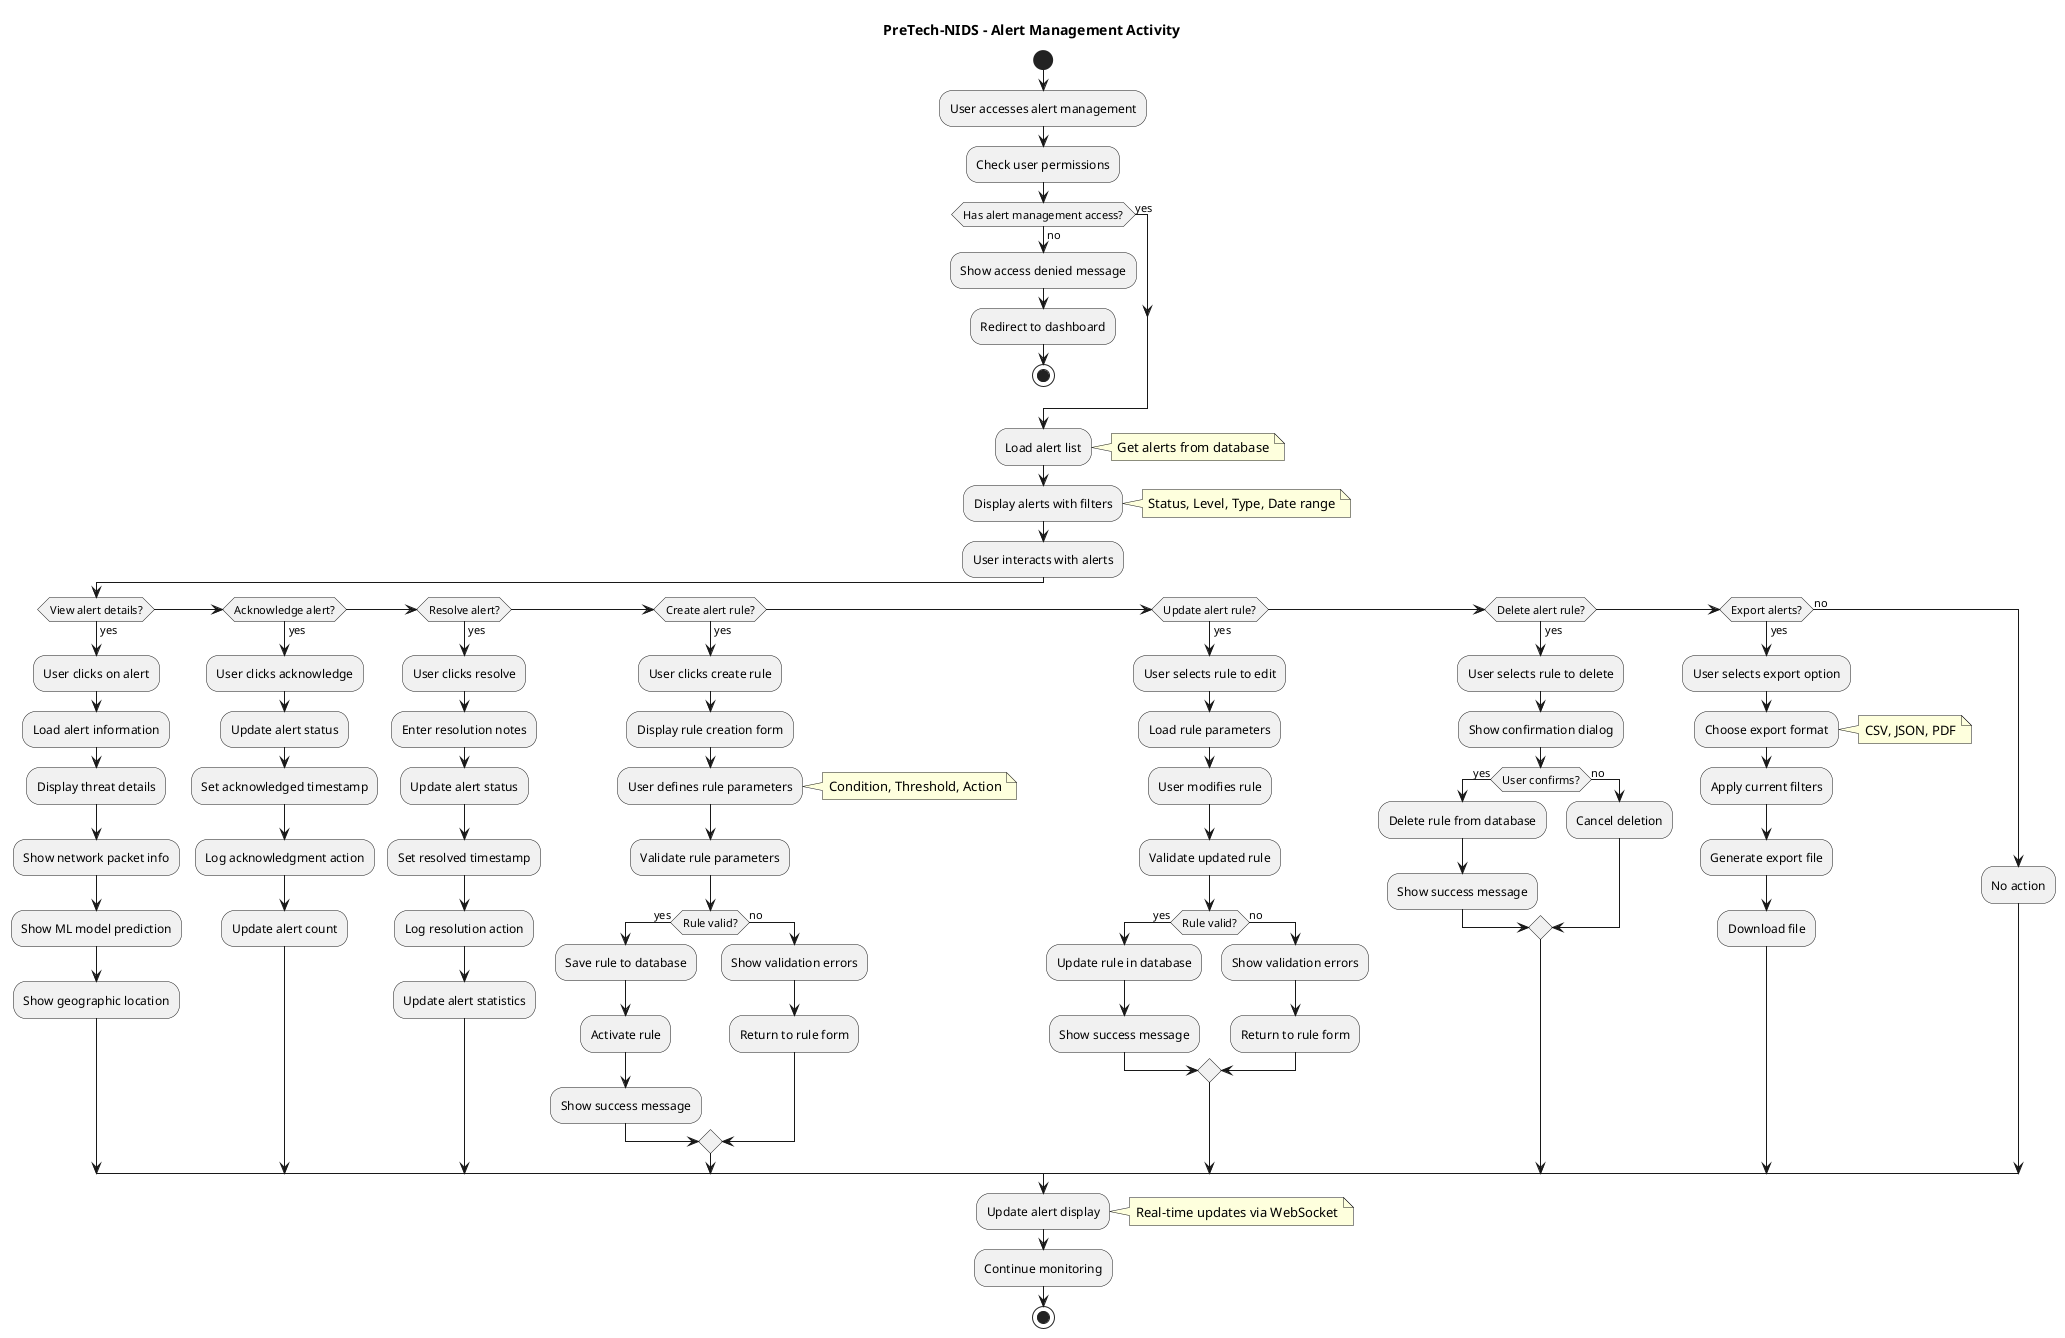 @startuml
title PreTech-NIDS - Alert Management Activity
hide circle

start
:User accesses alert management;

:Check user permissions;
if (Has alert management access?) then (yes)
else (no)
  :Show access denied message;
  :Redirect to dashboard;
  stop
endif

:Load alert list;
note right: Get alerts from database

:Display alerts with filters;
note right: Status, Level, Type, Date range

:User interacts with alerts;

if (View alert details?) then (yes)
  :User clicks on alert;
  :Load alert information;
  :Display threat details;
  :Show network packet info;
  :Show ML model prediction;
  :Show geographic location;
elseif (Acknowledge alert?) then (yes)
  :User clicks acknowledge;
  :Update alert status;
  :Set acknowledged timestamp;
  :Log acknowledgment action;
  :Update alert count;
elseif (Resolve alert?) then (yes)
  :User clicks resolve;
  :Enter resolution notes;
  :Update alert status;
  :Set resolved timestamp;
  :Log resolution action;
  :Update alert statistics;
elseif (Create alert rule?) then (yes)
  :User clicks create rule;
  :Display rule creation form;
  :User defines rule parameters;
  note right: Condition, Threshold, Action
  :Validate rule parameters;
  if (Rule valid?) then (yes)
    :Save rule to database;
    :Activate rule;
    :Show success message;
  else (no)
    :Show validation errors;
    :Return to rule form;
  endif
elseif (Update alert rule?) then (yes)
  :User selects rule to edit;
  :Load rule parameters;
  :User modifies rule;
  :Validate updated rule;
  if (Rule valid?) then (yes)
    :Update rule in database;
    :Show success message;
  else (no)
    :Show validation errors;
    :Return to rule form;
  endif
elseif (Delete alert rule?) then (yes)
  :User selects rule to delete;
  :Show confirmation dialog;
  if (User confirms?) then (yes)
    :Delete rule from database;
    :Show success message;
  else (no)
    :Cancel deletion;
  endif
elseif (Export alerts?) then (yes)
  :User selects export option;
  :Choose export format;
  note right: CSV, JSON, PDF
  :Apply current filters;
  :Generate export file;
  :Download file;
else (no)
  :No action;
endif

:Update alert display;
note right: Real-time updates via WebSocket

:Continue monitoring;

stop
@enduml
